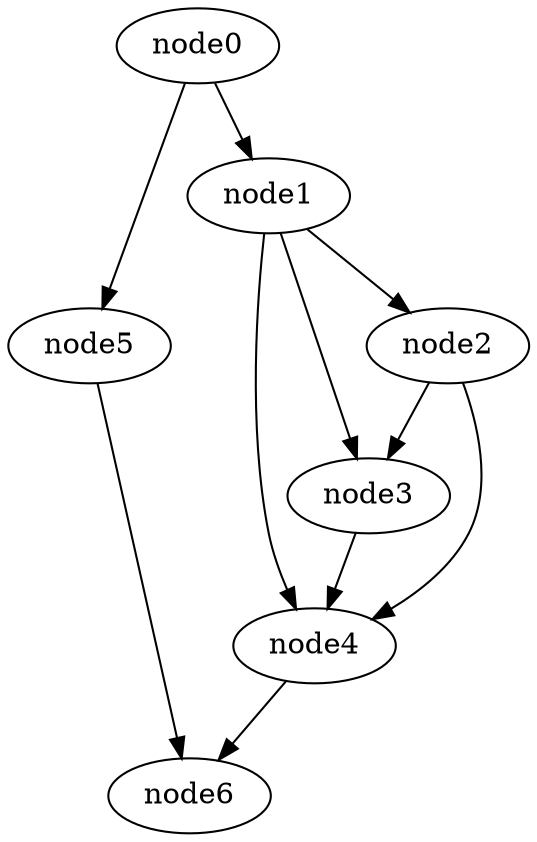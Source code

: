 digraph g{
	node6
	node5 -> node6
	node4 -> node6
	node3 -> node4
	node2 -> node4
	node2 -> node3
	node1 -> node4
	node1 -> node3
	node1 -> node2
	node0 -> node5
	node0 -> node1
}
